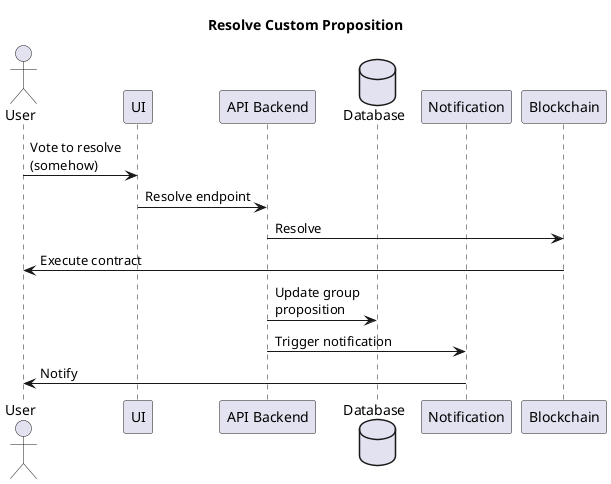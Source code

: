 @startuml Resolve Custom Proposition 

title Resolve Custom Proposition 

actor User as user
participant UI as ui
participant "API Backend" as api
database Database as db
participant Notification as notify
participant Blockchain as bc

user -> ui : Vote to resolve\n(somehow)
ui -> api : Resolve endpoint
api -> bc : Resolve
bc -> user : Execute contract
api -> db : Update group\nproposition
api -> notify : Trigger notification
notify -> user : Notify

@enduml